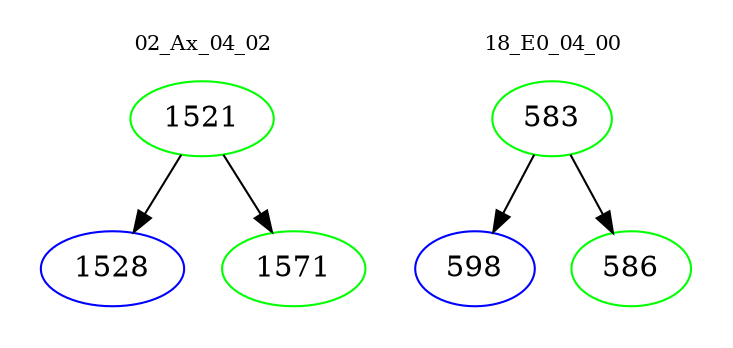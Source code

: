 digraph{
subgraph cluster_0 {
color = white
label = "02_Ax_04_02";
fontsize=10;
T0_1521 [label="1521", color="green"]
T0_1521 -> T0_1528 [color="black"]
T0_1528 [label="1528", color="blue"]
T0_1521 -> T0_1571 [color="black"]
T0_1571 [label="1571", color="green"]
}
subgraph cluster_1 {
color = white
label = "18_E0_04_00";
fontsize=10;
T1_583 [label="583", color="green"]
T1_583 -> T1_598 [color="black"]
T1_598 [label="598", color="blue"]
T1_583 -> T1_586 [color="black"]
T1_586 [label="586", color="green"]
}
}
